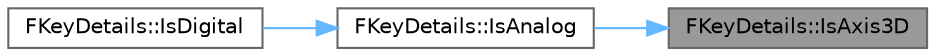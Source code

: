 digraph "FKeyDetails::IsAxis3D"
{
 // INTERACTIVE_SVG=YES
 // LATEX_PDF_SIZE
  bgcolor="transparent";
  edge [fontname=Helvetica,fontsize=10,labelfontname=Helvetica,labelfontsize=10];
  node [fontname=Helvetica,fontsize=10,shape=box,height=0.2,width=0.4];
  rankdir="RL";
  Node1 [id="Node000001",label="FKeyDetails::IsAxis3D",height=0.2,width=0.4,color="gray40", fillcolor="grey60", style="filled", fontcolor="black",tooltip=" "];
  Node1 -> Node2 [id="edge1_Node000001_Node000002",dir="back",color="steelblue1",style="solid",tooltip=" "];
  Node2 [id="Node000002",label="FKeyDetails::IsAnalog",height=0.2,width=0.4,color="grey40", fillcolor="white", style="filled",URL="$d1/d04/structFKeyDetails.html#ab6b1f3c8fc06e451a1923373e4dce846",tooltip=" "];
  Node2 -> Node3 [id="edge2_Node000002_Node000003",dir="back",color="steelblue1",style="solid",tooltip=" "];
  Node3 [id="Node000003",label="FKeyDetails::IsDigital",height=0.2,width=0.4,color="grey40", fillcolor="white", style="filled",URL="$d1/d04/structFKeyDetails.html#a862896f7d556b43e72ded4d5ca8eddfd",tooltip=" "];
}

